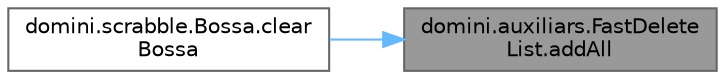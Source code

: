 digraph "domini.auxiliars.FastDeleteList.addAll"
{
 // INTERACTIVE_SVG=YES
 // LATEX_PDF_SIZE
  bgcolor="transparent";
  edge [fontname=Helvetica,fontsize=10,labelfontname=Helvetica,labelfontsize=10];
  node [fontname=Helvetica,fontsize=10,shape=box,height=0.2,width=0.4];
  rankdir="RL";
  Node1 [id="Node000001",label="domini.auxiliars.FastDelete\lList.addAll",height=0.2,width=0.4,color="gray40", fillcolor="grey60", style="filled", fontcolor="black",tooltip="Afegeix tots els elements de la llista proporcionada."];
  Node1 -> Node2 [id="edge1_Node000001_Node000002",dir="back",color="steelblue1",style="solid",tooltip=" "];
  Node2 [id="Node000002",label="domini.scrabble.Bossa.clear\lBossa",height=0.2,width=0.4,color="grey40", fillcolor="white", style="filled",URL="$classdomini_1_1scrabble_1_1_bossa.html#ae2d17893015c31a6dfb0b69a76844587",tooltip="Buida la bossa i l'omple amb les fitxes proporcionades."];
}
